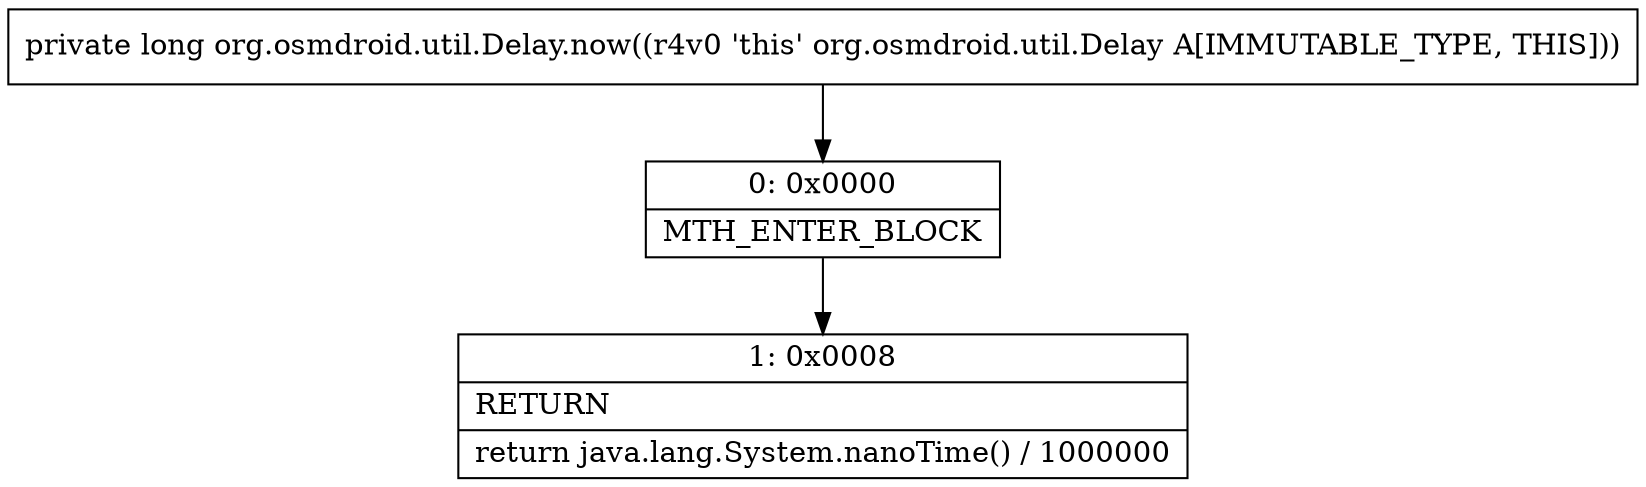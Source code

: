 digraph "CFG fororg.osmdroid.util.Delay.now()J" {
Node_0 [shape=record,label="{0\:\ 0x0000|MTH_ENTER_BLOCK\l}"];
Node_1 [shape=record,label="{1\:\ 0x0008|RETURN\l|return java.lang.System.nanoTime() \/ 1000000\l}"];
MethodNode[shape=record,label="{private long org.osmdroid.util.Delay.now((r4v0 'this' org.osmdroid.util.Delay A[IMMUTABLE_TYPE, THIS])) }"];
MethodNode -> Node_0;
Node_0 -> Node_1;
}

